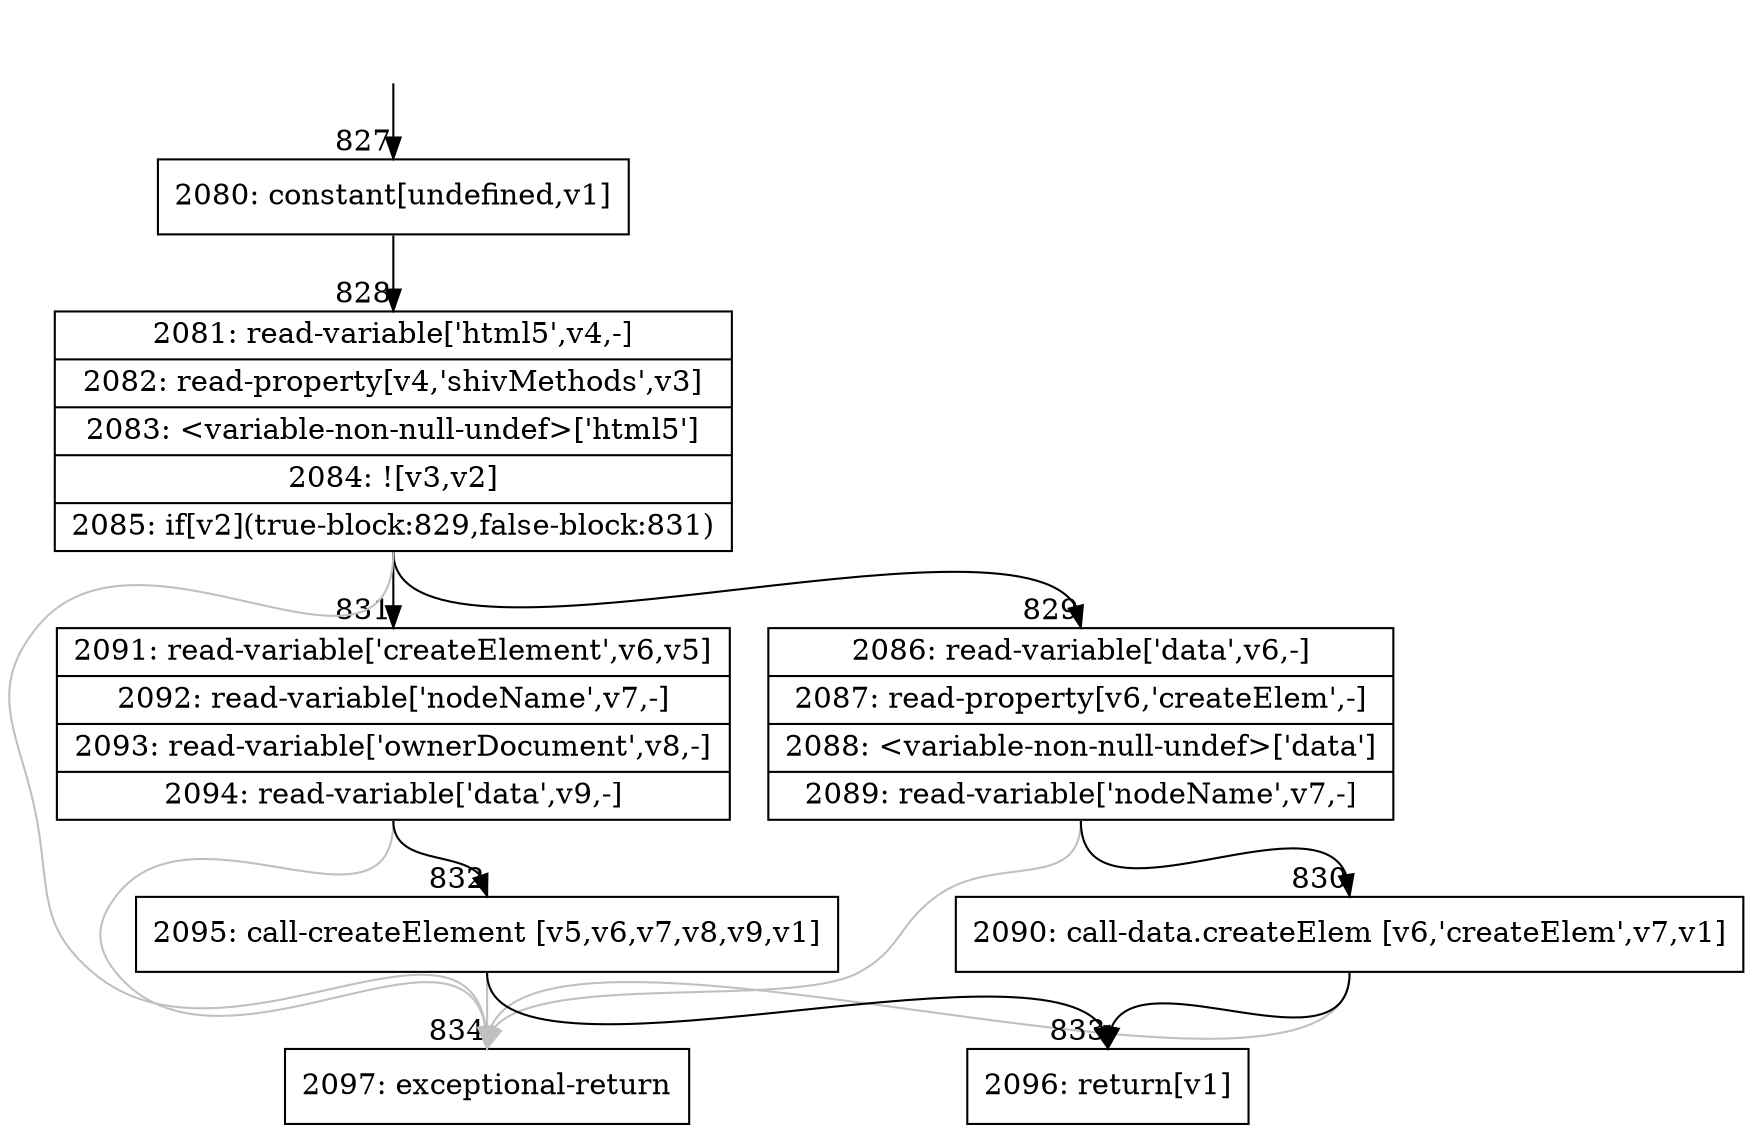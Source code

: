 digraph {
rankdir="TD"
BB_entry77[shape=none,label=""];
BB_entry77 -> BB827 [tailport=s, headport=n, headlabel="    827"]
BB827 [shape=record label="{2080: constant[undefined,v1]}" ] 
BB827 -> BB828 [tailport=s, headport=n, headlabel="      828"]
BB828 [shape=record label="{2081: read-variable['html5',v4,-]|2082: read-property[v4,'shivMethods',v3]|2083: \<variable-non-null-undef\>['html5']|2084: ![v3,v2]|2085: if[v2](true-block:829,false-block:831)}" ] 
BB828 -> BB829 [tailport=s, headport=n, headlabel="      829"]
BB828 -> BB831 [tailport=s, headport=n, headlabel="      831"]
BB828 -> BB834 [tailport=s, headport=n, color=gray, headlabel="      834"]
BB829 [shape=record label="{2086: read-variable['data',v6,-]|2087: read-property[v6,'createElem',-]|2088: \<variable-non-null-undef\>['data']|2089: read-variable['nodeName',v7,-]}" ] 
BB829 -> BB830 [tailport=s, headport=n, headlabel="      830"]
BB829 -> BB834 [tailport=s, headport=n, color=gray]
BB830 [shape=record label="{2090: call-data.createElem [v6,'createElem',v7,v1]}" ] 
BB830 -> BB833 [tailport=s, headport=n, headlabel="      833"]
BB830 -> BB834 [tailport=s, headport=n, color=gray]
BB831 [shape=record label="{2091: read-variable['createElement',v6,v5]|2092: read-variable['nodeName',v7,-]|2093: read-variable['ownerDocument',v8,-]|2094: read-variable['data',v9,-]}" ] 
BB831 -> BB832 [tailport=s, headport=n, headlabel="      832"]
BB831 -> BB834 [tailport=s, headport=n, color=gray]
BB832 [shape=record label="{2095: call-createElement [v5,v6,v7,v8,v9,v1]}" ] 
BB832 -> BB833 [tailport=s, headport=n]
BB832 -> BB834 [tailport=s, headport=n, color=gray]
BB833 [shape=record label="{2096: return[v1]}" ] 
BB834 [shape=record label="{2097: exceptional-return}" ] 
//#$~ 749
}
